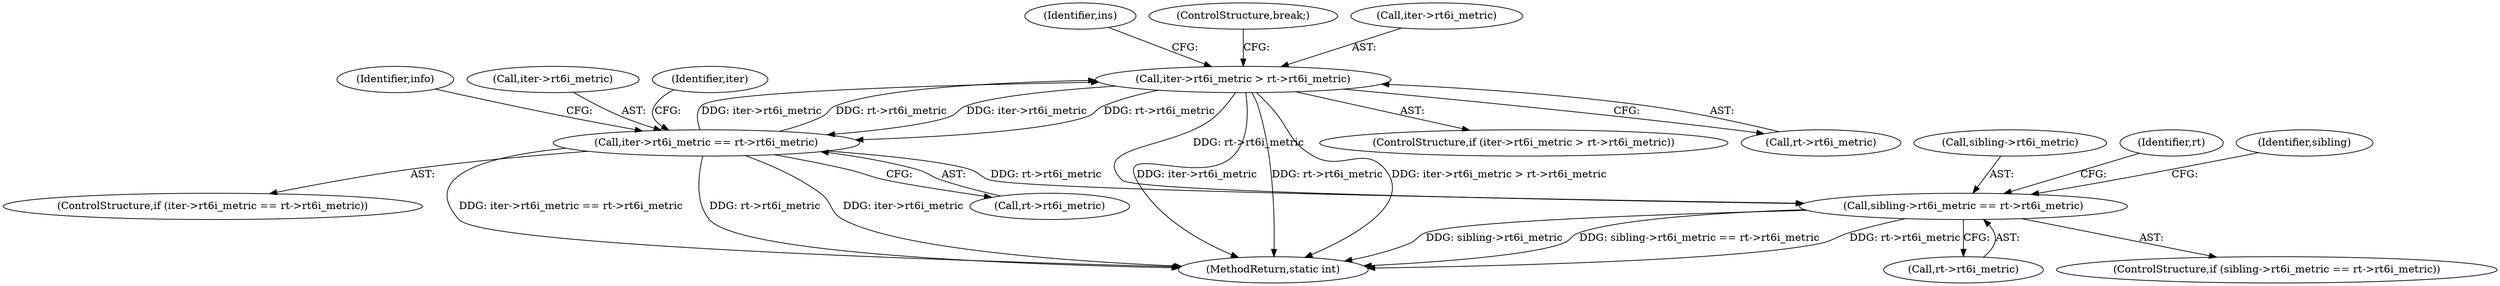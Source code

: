 digraph "1_linux_307f2fb95e9b96b3577916e73d92e104f8f26494@del" {
"1000342" [label="(Call,sibling->rt6i_metric == rt->rt6i_metric)"];
"1000297" [label="(Call,iter->rt6i_metric > rt->rt6i_metric)"];
"1000173" [label="(Call,iter->rt6i_metric == rt->rt6i_metric)"];
"1000184" [label="(Identifier,info)"];
"1000306" [label="(Identifier,ins)"];
"1000343" [label="(Call,sibling->rt6i_metric)"];
"1000173" [label="(Call,iter->rt6i_metric == rt->rt6i_metric)"];
"1000172" [label="(ControlStructure,if (iter->rt6i_metric == rt->rt6i_metric))"];
"1000297" [label="(Call,iter->rt6i_metric > rt->rt6i_metric)"];
"1000346" [label="(Call,rt->rt6i_metric)"];
"1000529" [label="(MethodReturn,static int)"];
"1000296" [label="(ControlStructure,if (iter->rt6i_metric > rt->rt6i_metric))"];
"1000177" [label="(Call,rt->rt6i_metric)"];
"1000341" [label="(ControlStructure,if (sibling->rt6i_metric == rt->rt6i_metric))"];
"1000304" [label="(ControlStructure,break;)"];
"1000353" [label="(Identifier,rt)"];
"1000174" [label="(Call,iter->rt6i_metric)"];
"1000342" [label="(Call,sibling->rt6i_metric == rt->rt6i_metric)"];
"1000361" [label="(Identifier,sibling)"];
"1000299" [label="(Identifier,iter)"];
"1000298" [label="(Call,iter->rt6i_metric)"];
"1000301" [label="(Call,rt->rt6i_metric)"];
"1000342" -> "1000341"  [label="AST: "];
"1000342" -> "1000346"  [label="CFG: "];
"1000343" -> "1000342"  [label="AST: "];
"1000346" -> "1000342"  [label="AST: "];
"1000353" -> "1000342"  [label="CFG: "];
"1000361" -> "1000342"  [label="CFG: "];
"1000342" -> "1000529"  [label="DDG: sibling->rt6i_metric"];
"1000342" -> "1000529"  [label="DDG: sibling->rt6i_metric == rt->rt6i_metric"];
"1000342" -> "1000529"  [label="DDG: rt->rt6i_metric"];
"1000297" -> "1000342"  [label="DDG: rt->rt6i_metric"];
"1000173" -> "1000342"  [label="DDG: rt->rt6i_metric"];
"1000297" -> "1000296"  [label="AST: "];
"1000297" -> "1000301"  [label="CFG: "];
"1000298" -> "1000297"  [label="AST: "];
"1000301" -> "1000297"  [label="AST: "];
"1000304" -> "1000297"  [label="CFG: "];
"1000306" -> "1000297"  [label="CFG: "];
"1000297" -> "1000529"  [label="DDG: iter->rt6i_metric"];
"1000297" -> "1000529"  [label="DDG: rt->rt6i_metric"];
"1000297" -> "1000529"  [label="DDG: iter->rt6i_metric > rt->rt6i_metric"];
"1000297" -> "1000173"  [label="DDG: iter->rt6i_metric"];
"1000297" -> "1000173"  [label="DDG: rt->rt6i_metric"];
"1000173" -> "1000297"  [label="DDG: iter->rt6i_metric"];
"1000173" -> "1000297"  [label="DDG: rt->rt6i_metric"];
"1000173" -> "1000172"  [label="AST: "];
"1000173" -> "1000177"  [label="CFG: "];
"1000174" -> "1000173"  [label="AST: "];
"1000177" -> "1000173"  [label="AST: "];
"1000184" -> "1000173"  [label="CFG: "];
"1000299" -> "1000173"  [label="CFG: "];
"1000173" -> "1000529"  [label="DDG: iter->rt6i_metric == rt->rt6i_metric"];
"1000173" -> "1000529"  [label="DDG: rt->rt6i_metric"];
"1000173" -> "1000529"  [label="DDG: iter->rt6i_metric"];
}
